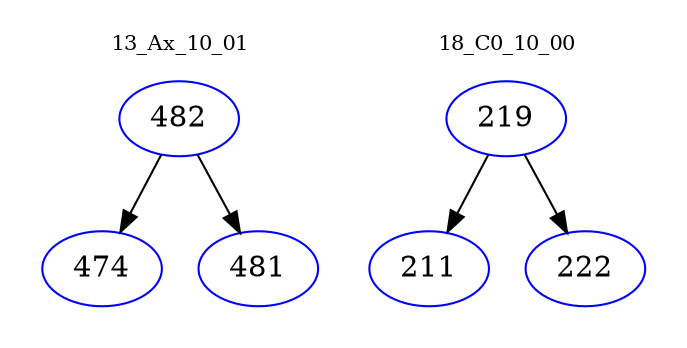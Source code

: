 digraph{
subgraph cluster_0 {
color = white
label = "13_Ax_10_01";
fontsize=10;
T0_482 [label="482", color="blue"]
T0_482 -> T0_474 [color="black"]
T0_474 [label="474", color="blue"]
T0_482 -> T0_481 [color="black"]
T0_481 [label="481", color="blue"]
}
subgraph cluster_1 {
color = white
label = "18_C0_10_00";
fontsize=10;
T1_219 [label="219", color="blue"]
T1_219 -> T1_211 [color="black"]
T1_211 [label="211", color="blue"]
T1_219 -> T1_222 [color="black"]
T1_222 [label="222", color="blue"]
}
}
